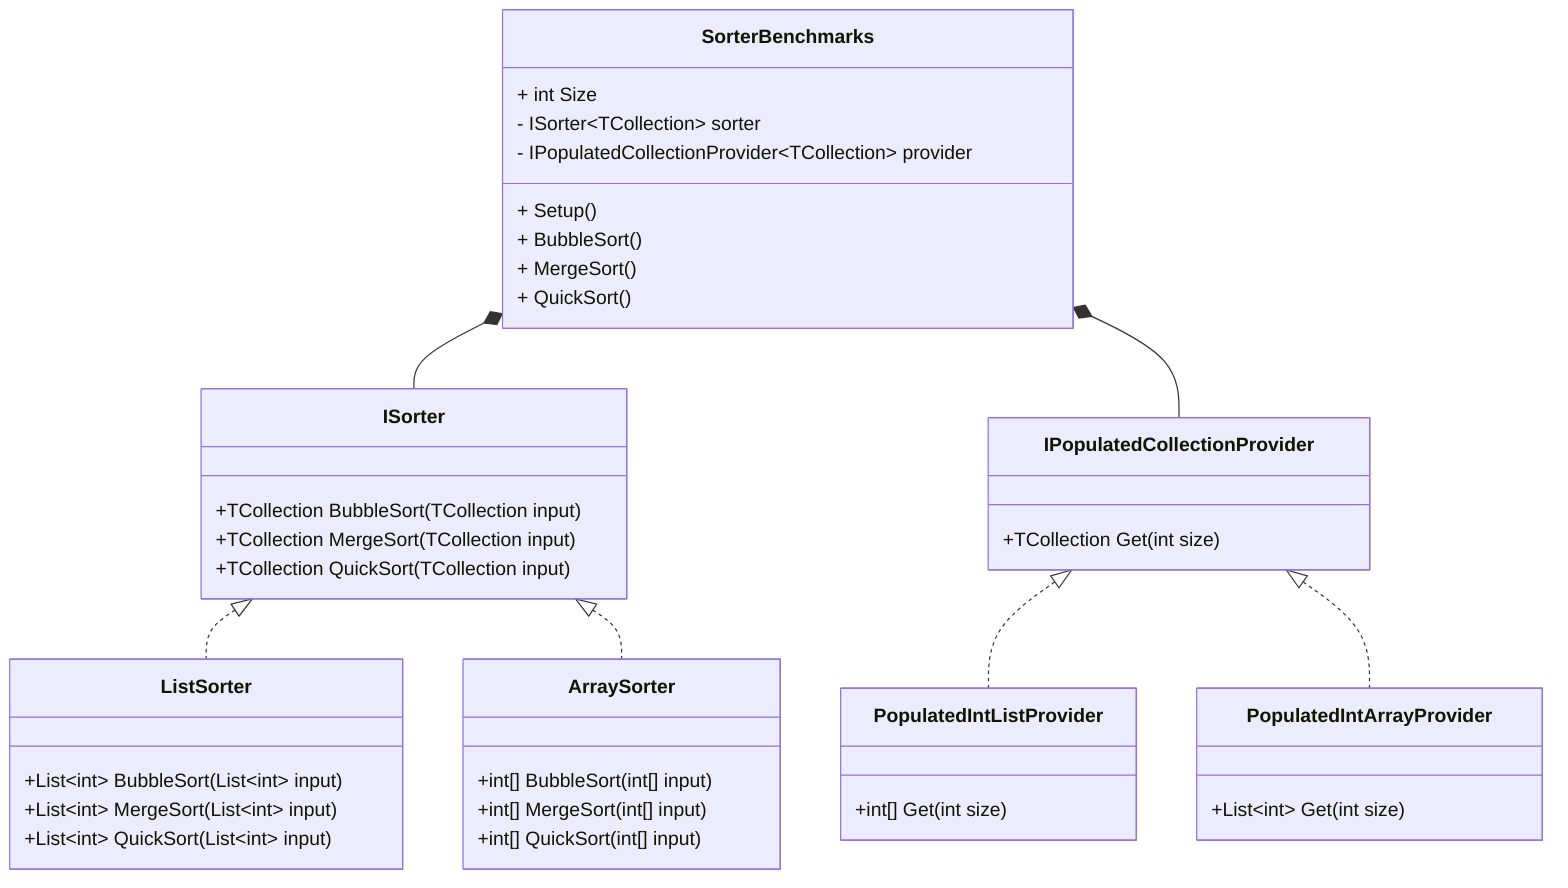 classDiagram
direction TB
ISorter <|.. ListSorter
ISorter <|.. ArraySorter
class ISorter~TCollection~ {
    +TCollection BubbleSort(TCollection input)
    +TCollection MergeSort(TCollection input)
    +TCollection QuickSort(TCollection input)
}
class ListSorter {
    +List~int~ BubbleSort(List~int~ input)
    +List~int~ MergeSort(List~int~ input)
    +List~int~ QuickSort(List~int~ input)
}
class ArraySorter {
    +int[] BubbleSort(int[] input)
    +int[] MergeSort(int[] input)
    +int[] QuickSort(int[] input)
}

IPopulatedCollectionProvider <|.. PopulatedIntListProvider
IPopulatedCollectionProvider <|.. PopulatedIntArrayProvider
class IPopulatedCollectionProvider~TCollection~ {
    +TCollection Get(int size)
}
class PopulatedIntListProvider~TCollection~ {
    +int[] Get(int size)
}
class PopulatedIntArrayProvider~TCollection~ {
    +List~int~ Get(int size)
}

SorterBenchmarks *-- ISorter
SorterBenchmarks *-- IPopulatedCollectionProvider

class SorterBenchmarks~TCollection~ {
    + int Size
    - ISorter~TCollection~ sorter
    - IPopulatedCollectionProvider~TCollection~ provider
    + Setup()
    + BubbleSort()
    + MergeSort()
    + QuickSort()
}